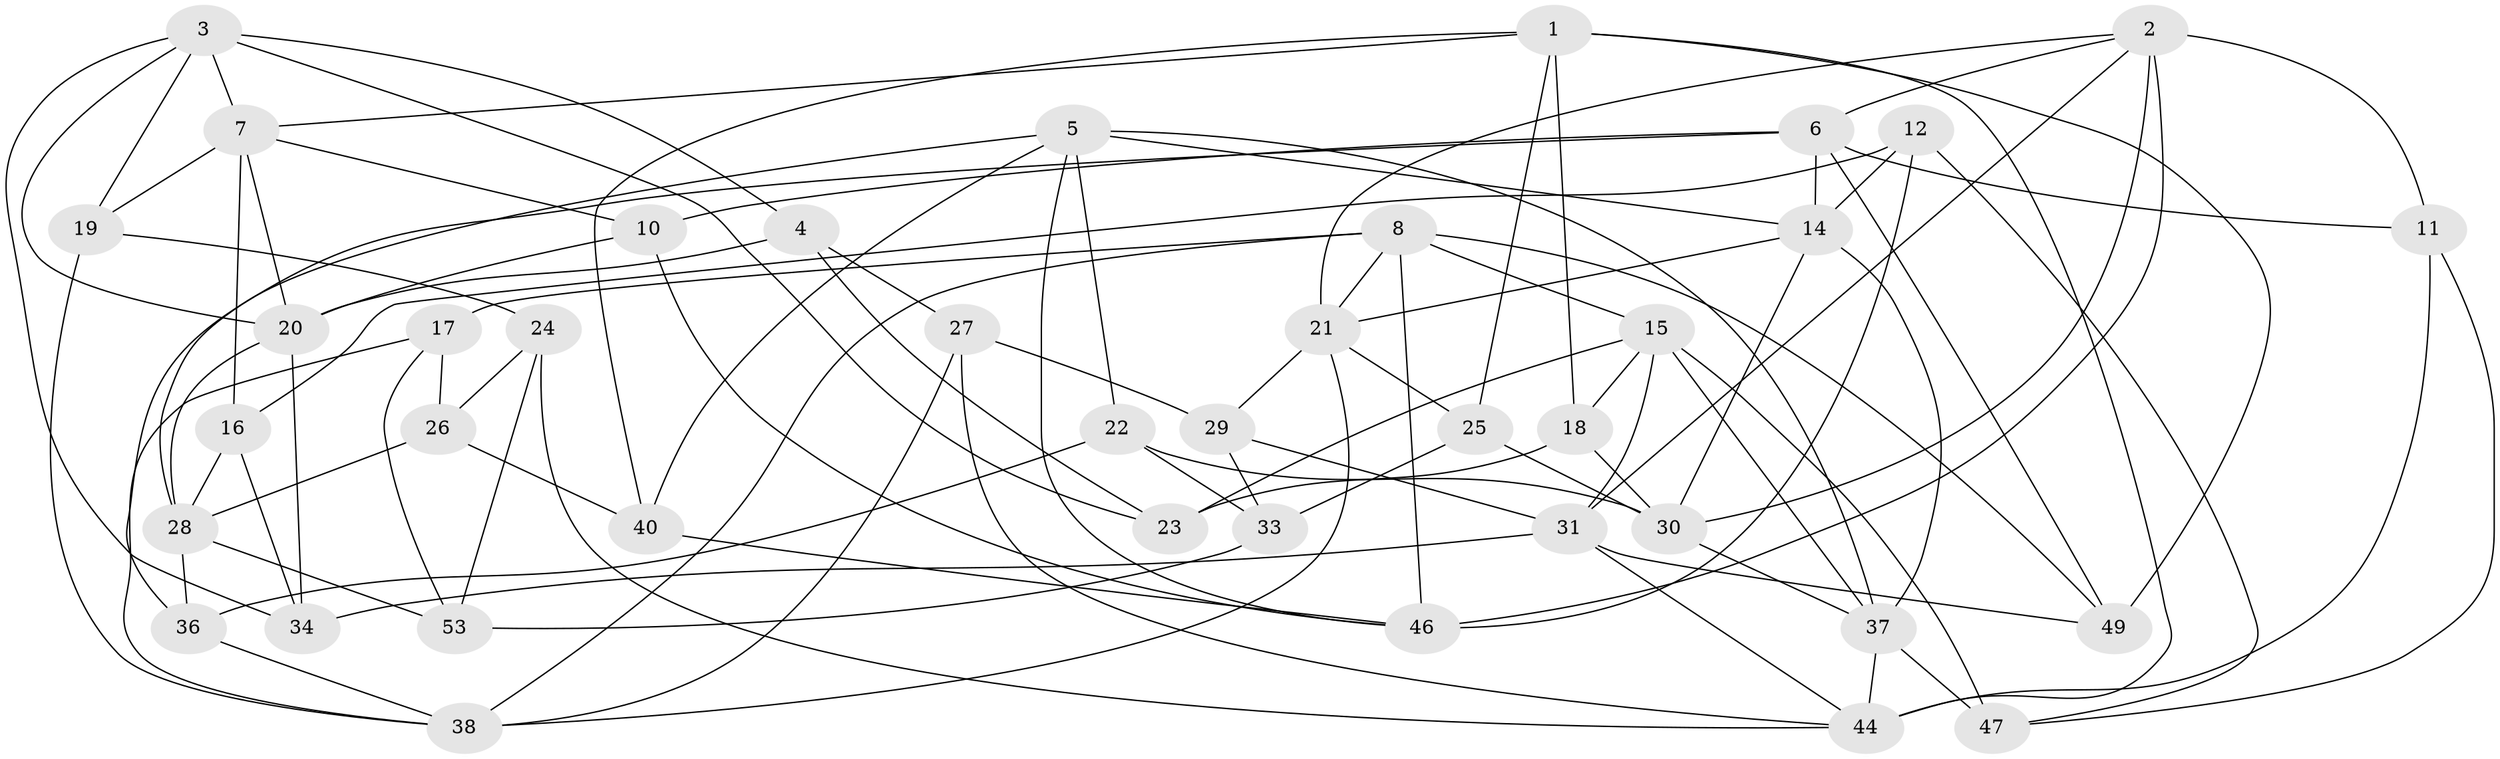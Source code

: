 // original degree distribution, {4: 1.0}
// Generated by graph-tools (version 1.1) at 2025/11/02/27/25 16:11:48]
// undirected, 40 vertices, 98 edges
graph export_dot {
graph [start="1"]
  node [color=gray90,style=filled];
  1 [super="+42"];
  2 [super="+55"];
  3 [super="+35"];
  4;
  5 [super="+32"];
  6 [super="+9"];
  7 [super="+52"];
  8 [super="+13"];
  10;
  11;
  12;
  14 [super="+48"];
  15 [super="+43"];
  16;
  17;
  18;
  19;
  20 [super="+45"];
  21 [super="+54"];
  22;
  23;
  24;
  25;
  26;
  27;
  28 [super="+58"];
  29;
  30 [super="+41"];
  31 [super="+51"];
  33;
  34;
  36;
  37 [super="+39"];
  38 [super="+50"];
  40;
  44 [super="+56"];
  46 [super="+57"];
  47;
  49;
  53;
  1 -- 44;
  1 -- 25;
  1 -- 18;
  1 -- 40;
  1 -- 49;
  1 -- 7;
  2 -- 6;
  2 -- 30;
  2 -- 11;
  2 -- 46;
  2 -- 21;
  2 -- 31;
  3 -- 23;
  3 -- 20;
  3 -- 4;
  3 -- 19;
  3 -- 34;
  3 -- 7;
  4 -- 20;
  4 -- 27;
  4 -- 23;
  5 -- 40;
  5 -- 46;
  5 -- 22;
  5 -- 37;
  5 -- 28;
  5 -- 14;
  6 -- 36;
  6 -- 11;
  6 -- 49;
  6 -- 10;
  6 -- 14;
  7 -- 19;
  7 -- 16;
  7 -- 10;
  7 -- 20;
  8 -- 38;
  8 -- 17;
  8 -- 15;
  8 -- 49;
  8 -- 21;
  8 -- 46;
  10 -- 46;
  10 -- 20;
  11 -- 47;
  11 -- 44;
  12 -- 47;
  12 -- 46;
  12 -- 16;
  12 -- 14;
  14 -- 30;
  14 -- 21;
  14 -- 37;
  15 -- 47;
  15 -- 18;
  15 -- 37;
  15 -- 23;
  15 -- 31;
  16 -- 34;
  16 -- 28;
  17 -- 26;
  17 -- 53;
  17 -- 38;
  18 -- 23;
  18 -- 30;
  19 -- 38;
  19 -- 24;
  20 -- 34;
  20 -- 28;
  21 -- 29;
  21 -- 25;
  21 -- 38;
  22 -- 36;
  22 -- 33;
  22 -- 30;
  24 -- 44;
  24 -- 53;
  24 -- 26;
  25 -- 30;
  25 -- 33;
  26 -- 40;
  26 -- 28;
  27 -- 29;
  27 -- 38;
  27 -- 44;
  28 -- 36;
  28 -- 53;
  29 -- 33;
  29 -- 31;
  30 -- 37;
  31 -- 49;
  31 -- 34;
  31 -- 44;
  33 -- 53;
  36 -- 38;
  37 -- 44;
  37 -- 47;
  40 -- 46;
}
